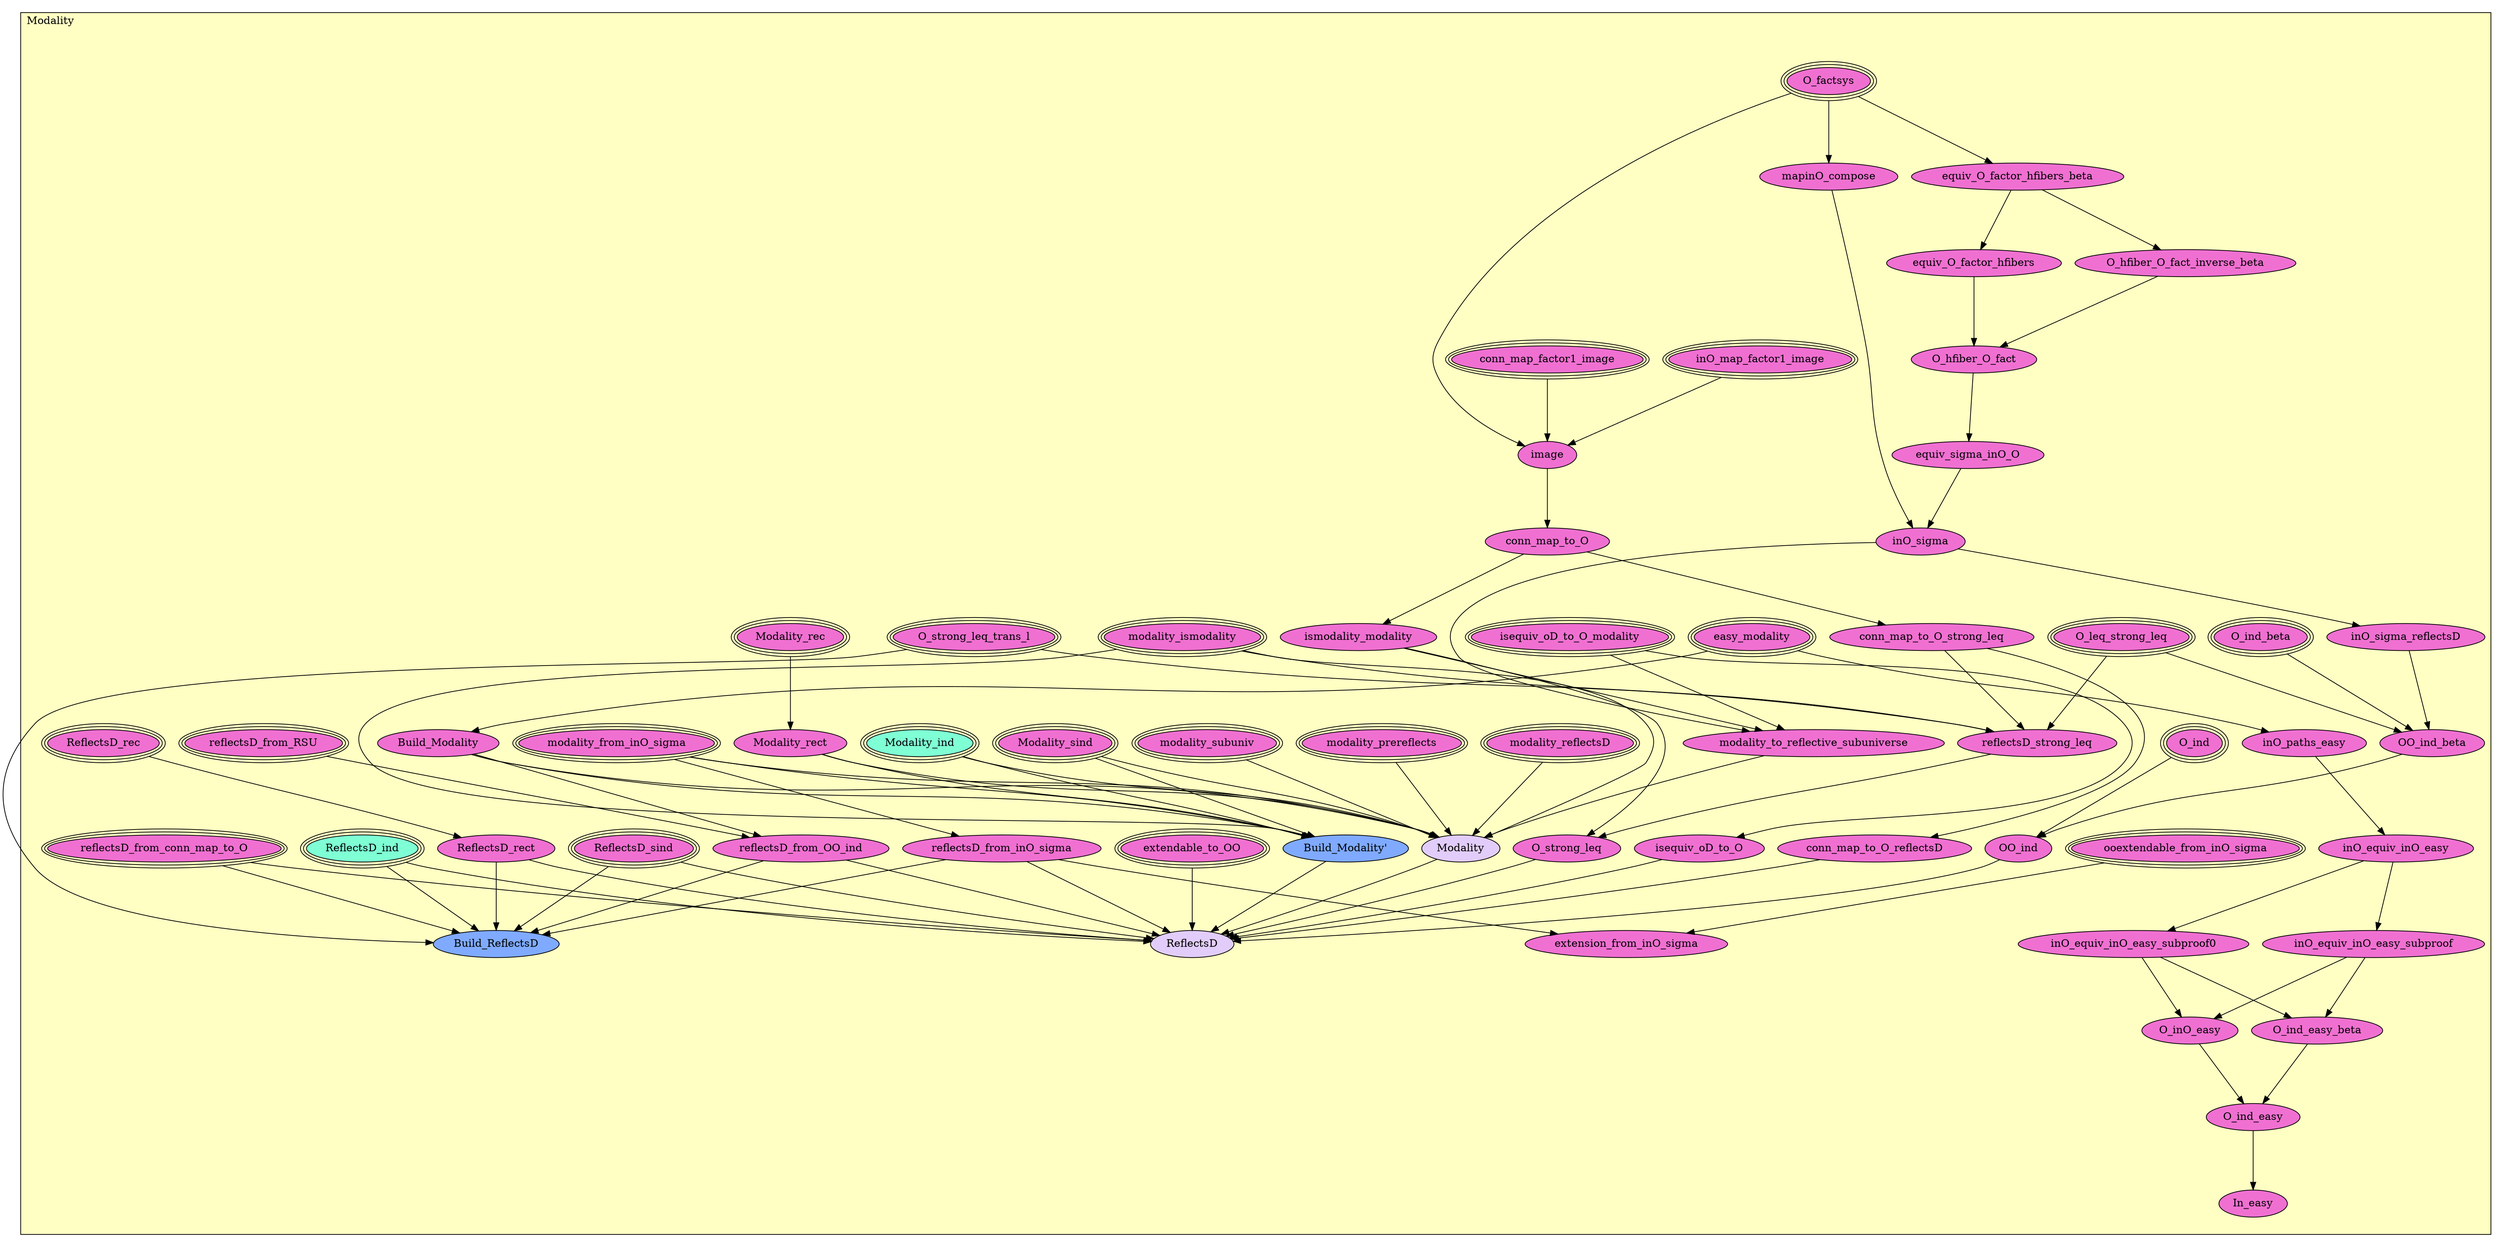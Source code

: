digraph HoTT_Modalities_Modality {
  graph [ratio=0.5]
  node [style=filled]
Modality_O_factsys [label="O_factsys", URL=<Modality.html#O_factsys>, peripheries=3, fillcolor="#F070D1"] ;
Modality_equiv_O_factor_hfibers_beta [label="equiv_O_factor_hfibers_beta", URL=<Modality.html#equiv_O_factor_hfibers_beta>, fillcolor="#F070D1"] ;
Modality_equiv_O_factor_hfibers [label="equiv_O_factor_hfibers", URL=<Modality.html#equiv_O_factor_hfibers>, fillcolor="#F070D1"] ;
Modality_O_hfiber_O_fact_inverse_beta [label="O_hfiber_O_fact_inverse_beta", URL=<Modality.html#O_hfiber_O_fact_inverse_beta>, fillcolor="#F070D1"] ;
Modality_O_hfiber_O_fact [label="O_hfiber_O_fact", URL=<Modality.html#O_hfiber_O_fact>, fillcolor="#F070D1"] ;
Modality_inO_map_factor1_image [label="inO_map_factor1_image", URL=<Modality.html#inO_map_factor1_image>, peripheries=3, fillcolor="#F070D1"] ;
Modality_conn_map_factor1_image [label="conn_map_factor1_image", URL=<Modality.html#conn_map_factor1_image>, peripheries=3, fillcolor="#F070D1"] ;
Modality_image [label="image", URL=<Modality.html#image>, fillcolor="#F070D1"] ;
Modality_easy_modality [label="easy_modality", URL=<Modality.html#easy_modality>, peripheries=3, fillcolor="#F070D1"] ;
Modality_inO_paths_easy [label="inO_paths_easy", URL=<Modality.html#inO_paths_easy>, fillcolor="#F070D1"] ;
Modality_inO_equiv_inO_easy [label="inO_equiv_inO_easy", URL=<Modality.html#inO_equiv_inO_easy>, fillcolor="#F070D1"] ;
Modality_inO_equiv_inO_easy_subproof0 [label="inO_equiv_inO_easy_subproof0", URL=<Modality.html#inO_equiv_inO_easy_subproof0>, fillcolor="#F070D1"] ;
Modality_inO_equiv_inO_easy_subproof [label="inO_equiv_inO_easy_subproof", URL=<Modality.html#inO_equiv_inO_easy_subproof>, fillcolor="#F070D1"] ;
Modality_O_inO_easy [label="O_inO_easy", URL=<Modality.html#O_inO_easy>, fillcolor="#F070D1"] ;
Modality_O_ind_easy_beta [label="O_ind_easy_beta", URL=<Modality.html#O_ind_easy_beta>, fillcolor="#F070D1"] ;
Modality_O_ind_easy [label="O_ind_easy", URL=<Modality.html#O_ind_easy>, fillcolor="#F070D1"] ;
Modality_In_easy [label="In_easy", URL=<Modality.html#In_easy>, fillcolor="#F070D1"] ;
Modality_conn_map_to_O [label="conn_map_to_O", URL=<Modality.html#conn_map_to_O>, fillcolor="#F070D1"] ;
Modality_conn_map_to_O_strong_leq [label="conn_map_to_O_strong_leq", URL=<Modality.html#conn_map_to_O_strong_leq>, fillcolor="#F070D1"] ;
Modality_reflectsD_from_conn_map_to_O [label="reflectsD_from_conn_map_to_O", URL=<Modality.html#reflectsD_from_conn_map_to_O>, peripheries=3, fillcolor="#F070D1"] ;
Modality_conn_map_to_O_reflectsD [label="conn_map_to_O_reflectsD", URL=<Modality.html#conn_map_to_O_reflectsD>, fillcolor="#F070D1"] ;
Modality_modality_from_inO_sigma [label="modality_from_inO_sigma", URL=<Modality.html#modality_from_inO_sigma>, peripheries=3, fillcolor="#F070D1"] ;
Modality_reflectsD_from_inO_sigma [label="reflectsD_from_inO_sigma", URL=<Modality.html#reflectsD_from_inO_sigma>, fillcolor="#F070D1"] ;
Modality_ooextendable_from_inO_sigma [label="ooextendable_from_inO_sigma", URL=<Modality.html#ooextendable_from_inO_sigma>, peripheries=3, fillcolor="#F070D1"] ;
Modality_extension_from_inO_sigma [label="extension_from_inO_sigma", URL=<Modality.html#extension_from_inO_sigma>, fillcolor="#F070D1"] ;
Modality_equiv_sigma_inO_O [label="equiv_sigma_inO_O", URL=<Modality.html#equiv_sigma_inO_O>, fillcolor="#F070D1"] ;
Modality_mapinO_compose [label="mapinO_compose", URL=<Modality.html#mapinO_compose>, fillcolor="#F070D1"] ;
Modality_inO_sigma [label="inO_sigma", URL=<Modality.html#inO_sigma>, fillcolor="#F070D1"] ;
Modality_inO_sigma_reflectsD [label="inO_sigma_reflectsD", URL=<Modality.html#inO_sigma_reflectsD>, fillcolor="#F070D1"] ;
Modality_isequiv_oD_to_O_modality [label="isequiv_oD_to_O_modality", URL=<Modality.html#isequiv_oD_to_O_modality>, peripheries=3, fillcolor="#F070D1"] ;
Modality_Build_Modality [label="Build_Modality", URL=<Modality.html#Build_Modality>, fillcolor="#F070D1"] ;
Modality_O_ind_beta [label="O_ind_beta", URL=<Modality.html#O_ind_beta>, peripheries=3, fillcolor="#F070D1"] ;
Modality_O_ind [label="O_ind", URL=<Modality.html#O_ind>, peripheries=3, fillcolor="#F070D1"] ;
Modality_modality_ismodality [label="modality_ismodality", URL=<Modality.html#modality_ismodality>, peripheries=3, fillcolor="#F070D1"] ;
Modality_ismodality_modality [label="ismodality_modality", URL=<Modality.html#ismodality_modality>, fillcolor="#F070D1"] ;
Modality_modality_to_reflective_subuniverse [label="modality_to_reflective_subuniverse", URL=<Modality.html#modality_to_reflective_subuniverse>, fillcolor="#F070D1"] ;
Modality_modality_reflectsD [label="modality_reflectsD", URL=<Modality.html#modality_reflectsD>, peripheries=3, fillcolor="#F070D1"] ;
Modality_modality_prereflects [label="modality_prereflects", URL=<Modality.html#modality_prereflects>, peripheries=3, fillcolor="#F070D1"] ;
Modality_modality_subuniv [label="modality_subuniv", URL=<Modality.html#modality_subuniv>, peripheries=3, fillcolor="#F070D1"] ;
Modality_Modality_sind [label="Modality_sind", URL=<Modality.html#Modality_sind>, peripheries=3, fillcolor="#F070D1"] ;
Modality_Modality_rec [label="Modality_rec", URL=<Modality.html#Modality_rec>, peripheries=3, fillcolor="#F070D1"] ;
Modality_Modality_ind [label="Modality_ind", URL=<Modality.html#Modality_ind>, peripheries=3, fillcolor="#7FFFD4"] ;
Modality_Modality_rect [label="Modality_rect", URL=<Modality.html#Modality_rect>, fillcolor="#F070D1"] ;
Modality_Build_Modality_ [label="Build_Modality'", URL=<Modality.html#Build_Modality'>, fillcolor="#7FAAFF"] ;
Modality_Modality [label="Modality", URL=<Modality.html#Modality>, fillcolor="#E2CDFA"] ;
Modality_O_strong_leq_trans_l [label="O_strong_leq_trans_l", URL=<Modality.html#O_strong_leq_trans_l>, peripheries=3, fillcolor="#F070D1"] ;
Modality_O_leq_strong_leq [label="O_leq_strong_leq", URL=<Modality.html#O_leq_strong_leq>, peripheries=3, fillcolor="#F070D1"] ;
Modality_reflectsD_strong_leq [label="reflectsD_strong_leq", URL=<Modality.html#reflectsD_strong_leq>, fillcolor="#F070D1"] ;
Modality_O_strong_leq [label="O_strong_leq", URL=<Modality.html#O_strong_leq>, fillcolor="#F070D1"] ;
Modality_isequiv_oD_to_O [label="isequiv_oD_to_O", URL=<Modality.html#isequiv_oD_to_O>, fillcolor="#F070D1"] ;
Modality_reflectsD_from_RSU [label="reflectsD_from_RSU", URL=<Modality.html#reflectsD_from_RSU>, peripheries=3, fillcolor="#F070D1"] ;
Modality_reflectsD_from_OO_ind [label="reflectsD_from_OO_ind", URL=<Modality.html#reflectsD_from_OO_ind>, fillcolor="#F070D1"] ;
Modality_OO_ind_beta [label="OO_ind_beta", URL=<Modality.html#OO_ind_beta>, fillcolor="#F070D1"] ;
Modality_OO_ind [label="OO_ind", URL=<Modality.html#OO_ind>, fillcolor="#F070D1"] ;
Modality_extendable_to_OO [label="extendable_to_OO", URL=<Modality.html#extendable_to_OO>, peripheries=3, fillcolor="#F070D1"] ;
Modality_ReflectsD_sind [label="ReflectsD_sind", URL=<Modality.html#ReflectsD_sind>, peripheries=3, fillcolor="#F070D1"] ;
Modality_ReflectsD_rec [label="ReflectsD_rec", URL=<Modality.html#ReflectsD_rec>, peripheries=3, fillcolor="#F070D1"] ;
Modality_ReflectsD_ind [label="ReflectsD_ind", URL=<Modality.html#ReflectsD_ind>, peripheries=3, fillcolor="#7FFFD4"] ;
Modality_ReflectsD_rect [label="ReflectsD_rect", URL=<Modality.html#ReflectsD_rect>, fillcolor="#F070D1"] ;
Modality_Build_ReflectsD [label="Build_ReflectsD", URL=<Modality.html#Build_ReflectsD>, fillcolor="#7FAAFF"] ;
Modality_ReflectsD [label="ReflectsD", URL=<Modality.html#ReflectsD>, fillcolor="#E2CDFA"] ;
  Modality_O_factsys -> Modality_equiv_O_factor_hfibers_beta [] ;
  Modality_O_factsys -> Modality_image [] ;
  Modality_O_factsys -> Modality_mapinO_compose [] ;
  Modality_equiv_O_factor_hfibers_beta -> Modality_equiv_O_factor_hfibers [] ;
  Modality_equiv_O_factor_hfibers_beta -> Modality_O_hfiber_O_fact_inverse_beta [] ;
  Modality_equiv_O_factor_hfibers -> Modality_O_hfiber_O_fact [] ;
  Modality_O_hfiber_O_fact_inverse_beta -> Modality_O_hfiber_O_fact [] ;
  Modality_O_hfiber_O_fact -> Modality_equiv_sigma_inO_O [] ;
  Modality_inO_map_factor1_image -> Modality_image [] ;
  Modality_conn_map_factor1_image -> Modality_image [] ;
  Modality_image -> Modality_conn_map_to_O [] ;
  Modality_easy_modality -> Modality_inO_paths_easy [] ;
  Modality_easy_modality -> Modality_Build_Modality [] ;
  Modality_inO_paths_easy -> Modality_inO_equiv_inO_easy [] ;
  Modality_inO_equiv_inO_easy -> Modality_inO_equiv_inO_easy_subproof0 [] ;
  Modality_inO_equiv_inO_easy -> Modality_inO_equiv_inO_easy_subproof [] ;
  Modality_inO_equiv_inO_easy_subproof0 -> Modality_O_inO_easy [] ;
  Modality_inO_equiv_inO_easy_subproof0 -> Modality_O_ind_easy_beta [] ;
  Modality_inO_equiv_inO_easy_subproof -> Modality_O_inO_easy [] ;
  Modality_inO_equiv_inO_easy_subproof -> Modality_O_ind_easy_beta [] ;
  Modality_O_inO_easy -> Modality_O_ind_easy [] ;
  Modality_O_ind_easy_beta -> Modality_O_ind_easy [] ;
  Modality_O_ind_easy -> Modality_In_easy [] ;
  Modality_conn_map_to_O -> Modality_conn_map_to_O_strong_leq [] ;
  Modality_conn_map_to_O -> Modality_ismodality_modality [] ;
  Modality_conn_map_to_O_strong_leq -> Modality_conn_map_to_O_reflectsD [] ;
  Modality_conn_map_to_O_strong_leq -> Modality_reflectsD_strong_leq [] ;
  Modality_reflectsD_from_conn_map_to_O -> Modality_Build_ReflectsD [] ;
  Modality_reflectsD_from_conn_map_to_O -> Modality_ReflectsD [] ;
  Modality_conn_map_to_O_reflectsD -> Modality_ReflectsD [] ;
  Modality_modality_from_inO_sigma -> Modality_reflectsD_from_inO_sigma [] ;
  Modality_modality_from_inO_sigma -> Modality_Build_Modality_ [] ;
  Modality_modality_from_inO_sigma -> Modality_Modality [] ;
  Modality_reflectsD_from_inO_sigma -> Modality_extension_from_inO_sigma [] ;
  Modality_reflectsD_from_inO_sigma -> Modality_Build_ReflectsD [] ;
  Modality_reflectsD_from_inO_sigma -> Modality_ReflectsD [] ;
  Modality_ooextendable_from_inO_sigma -> Modality_extension_from_inO_sigma [] ;
  Modality_equiv_sigma_inO_O -> Modality_inO_sigma [] ;
  Modality_mapinO_compose -> Modality_inO_sigma [] ;
  Modality_inO_sigma -> Modality_inO_sigma_reflectsD [] ;
  Modality_inO_sigma -> Modality_modality_to_reflective_subuniverse [] ;
  Modality_inO_sigma_reflectsD -> Modality_OO_ind_beta [] ;
  Modality_isequiv_oD_to_O_modality -> Modality_modality_to_reflective_subuniverse [] ;
  Modality_isequiv_oD_to_O_modality -> Modality_isequiv_oD_to_O [] ;
  Modality_Build_Modality -> Modality_Build_Modality_ [] ;
  Modality_Build_Modality -> Modality_Modality [] ;
  Modality_Build_Modality -> Modality_reflectsD_from_OO_ind [] ;
  Modality_O_ind_beta -> Modality_OO_ind_beta [] ;
  Modality_O_ind -> Modality_OO_ind [] ;
  Modality_modality_ismodality -> Modality_Build_Modality_ [] ;
  Modality_modality_ismodality -> Modality_Modality [] ;
  Modality_modality_ismodality -> Modality_reflectsD_strong_leq [] ;
  Modality_ismodality_modality -> Modality_modality_to_reflective_subuniverse [] ;
  Modality_ismodality_modality -> Modality_O_strong_leq [] ;
  Modality_modality_to_reflective_subuniverse -> Modality_Modality [] ;
  Modality_modality_reflectsD -> Modality_Modality [] ;
  Modality_modality_prereflects -> Modality_Modality [] ;
  Modality_modality_subuniv -> Modality_Modality [] ;
  Modality_Modality_sind -> Modality_Build_Modality_ [] ;
  Modality_Modality_sind -> Modality_Modality [] ;
  Modality_Modality_rec -> Modality_Modality_rect [] ;
  Modality_Modality_ind -> Modality_Build_Modality_ [] ;
  Modality_Modality_ind -> Modality_Modality [] ;
  Modality_Modality_rect -> Modality_Build_Modality_ [] ;
  Modality_Modality_rect -> Modality_Modality [] ;
  Modality_Build_Modality_ -> Modality_ReflectsD [] ;
  Modality_Modality -> Modality_ReflectsD [] ;
  Modality_O_strong_leq_trans_l -> Modality_reflectsD_strong_leq [] ;
  Modality_O_strong_leq_trans_l -> Modality_Build_ReflectsD [] ;
  Modality_O_leq_strong_leq -> Modality_reflectsD_strong_leq [] ;
  Modality_O_leq_strong_leq -> Modality_OO_ind_beta [] ;
  Modality_reflectsD_strong_leq -> Modality_O_strong_leq [] ;
  Modality_O_strong_leq -> Modality_ReflectsD [] ;
  Modality_isequiv_oD_to_O -> Modality_ReflectsD [] ;
  Modality_reflectsD_from_RSU -> Modality_reflectsD_from_OO_ind [] ;
  Modality_reflectsD_from_OO_ind -> Modality_Build_ReflectsD [] ;
  Modality_reflectsD_from_OO_ind -> Modality_ReflectsD [] ;
  Modality_OO_ind_beta -> Modality_OO_ind [] ;
  Modality_OO_ind -> Modality_ReflectsD [] ;
  Modality_extendable_to_OO -> Modality_ReflectsD [] ;
  Modality_ReflectsD_sind -> Modality_Build_ReflectsD [] ;
  Modality_ReflectsD_sind -> Modality_ReflectsD [] ;
  Modality_ReflectsD_rec -> Modality_ReflectsD_rect [] ;
  Modality_ReflectsD_ind -> Modality_Build_ReflectsD [] ;
  Modality_ReflectsD_ind -> Modality_ReflectsD [] ;
  Modality_ReflectsD_rect -> Modality_Build_ReflectsD [] ;
  Modality_ReflectsD_rect -> Modality_ReflectsD [] ;
subgraph cluster_Modality { label="Modality"; fillcolor="#FFFFC3"; labeljust=l; style=filled 
Modality_ReflectsD; Modality_Build_ReflectsD; Modality_ReflectsD_rect; Modality_ReflectsD_ind; Modality_ReflectsD_rec; Modality_ReflectsD_sind; Modality_extendable_to_OO; Modality_OO_ind; Modality_OO_ind_beta; Modality_reflectsD_from_OO_ind; Modality_reflectsD_from_RSU; Modality_isequiv_oD_to_O; Modality_O_strong_leq; Modality_reflectsD_strong_leq; Modality_O_leq_strong_leq; Modality_O_strong_leq_trans_l; Modality_Modality; Modality_Build_Modality_; Modality_Modality_rect; Modality_Modality_ind; Modality_Modality_rec; Modality_Modality_sind; Modality_modality_subuniv; Modality_modality_prereflects; Modality_modality_reflectsD; Modality_modality_to_reflective_subuniverse; Modality_ismodality_modality; Modality_modality_ismodality; Modality_O_ind; Modality_O_ind_beta; Modality_Build_Modality; Modality_isequiv_oD_to_O_modality; Modality_inO_sigma_reflectsD; Modality_inO_sigma; Modality_mapinO_compose; Modality_equiv_sigma_inO_O; Modality_extension_from_inO_sigma; Modality_ooextendable_from_inO_sigma; Modality_reflectsD_from_inO_sigma; Modality_modality_from_inO_sigma; Modality_conn_map_to_O_reflectsD; Modality_reflectsD_from_conn_map_to_O; Modality_conn_map_to_O_strong_leq; Modality_conn_map_to_O; Modality_In_easy; Modality_O_ind_easy; Modality_O_ind_easy_beta; Modality_O_inO_easy; Modality_inO_equiv_inO_easy_subproof; Modality_inO_equiv_inO_easy_subproof0; Modality_inO_equiv_inO_easy; Modality_inO_paths_easy; Modality_easy_modality; Modality_image; Modality_conn_map_factor1_image; Modality_inO_map_factor1_image; Modality_O_hfiber_O_fact; Modality_O_hfiber_O_fact_inverse_beta; Modality_equiv_O_factor_hfibers; Modality_equiv_O_factor_hfibers_beta; Modality_O_factsys; };
} /* END */
